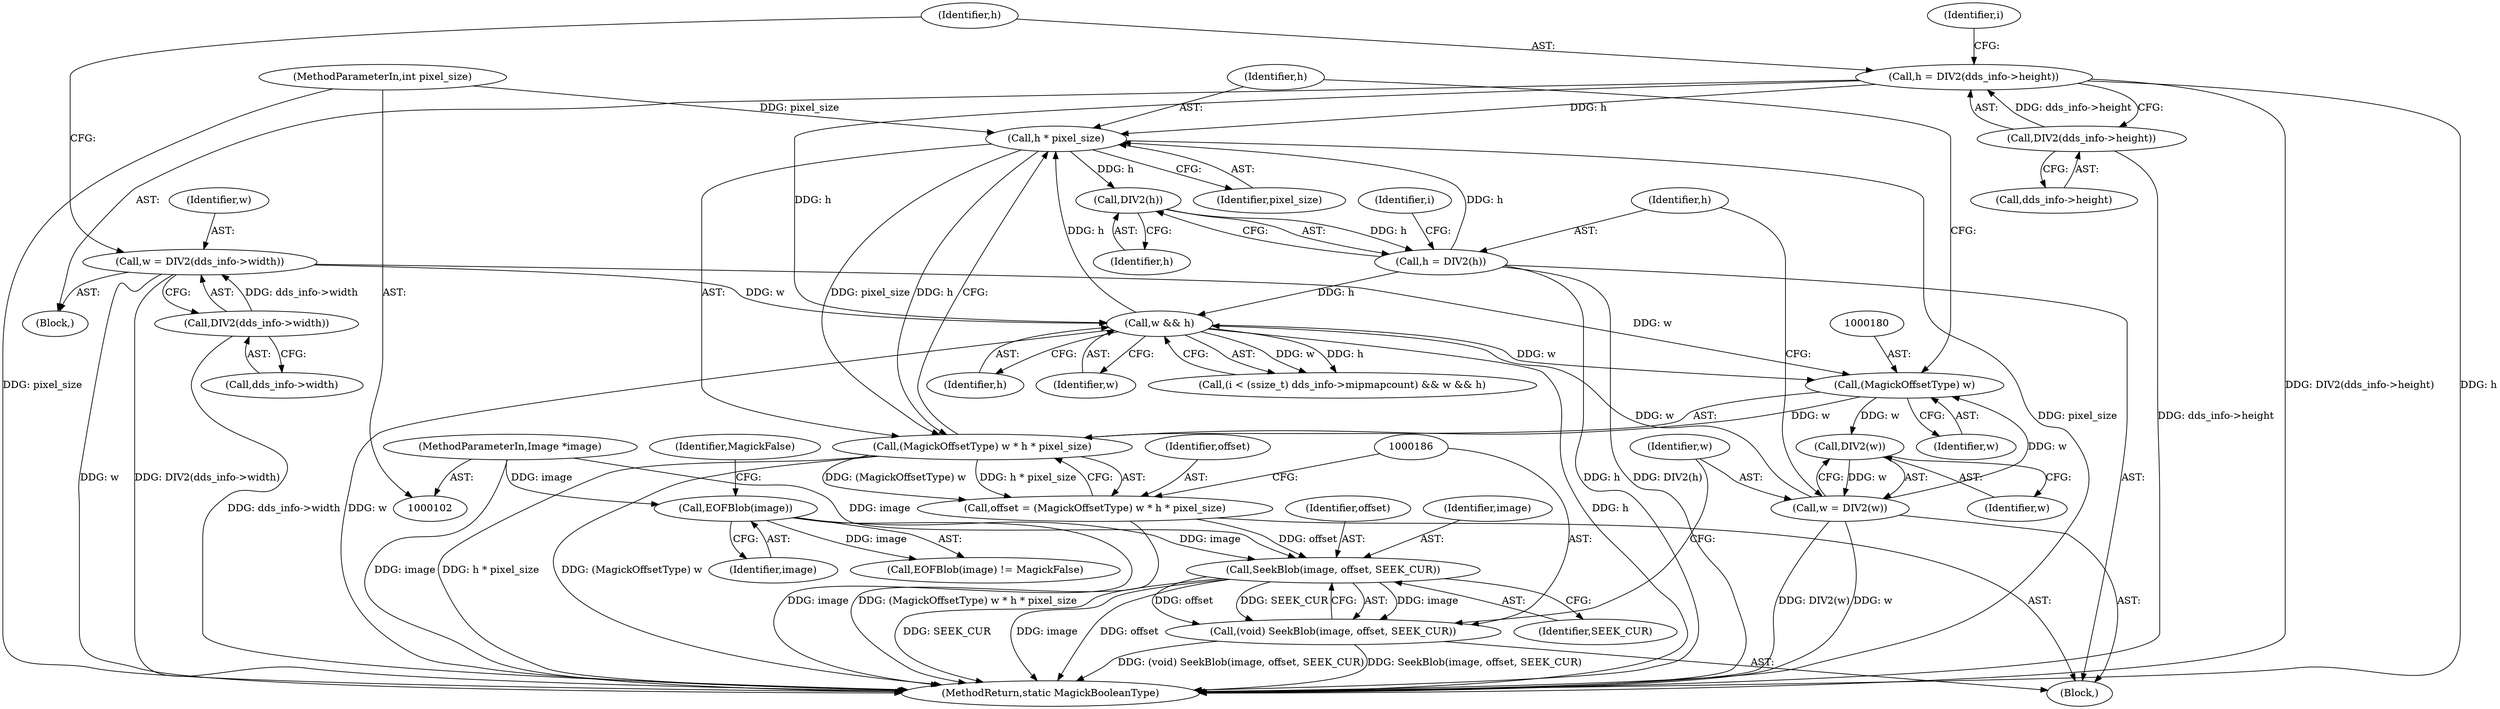 digraph "0_ImageMagick_d7325bac173492b358417a0ad49fabad44447d52_6@pointer" {
"1000187" [label="(Call,SeekBlob(image, offset, SEEK_CUR))"];
"1000133" [label="(Call,EOFBlob(image))"];
"1000103" [label="(MethodParameterIn,Image *image)"];
"1000176" [label="(Call,offset = (MagickOffsetType) w * h * pixel_size)"];
"1000178" [label="(Call,(MagickOffsetType) w * h * pixel_size)"];
"1000179" [label="(Call,(MagickOffsetType) w)"];
"1000170" [label="(Call,w && h)"];
"1000146" [label="(Call,w = DIV2(dds_info->width))"];
"1000148" [label="(Call,DIV2(dds_info->width))"];
"1000191" [label="(Call,w = DIV2(w))"];
"1000193" [label="(Call,DIV2(w))"];
"1000152" [label="(Call,h = DIV2(dds_info->height))"];
"1000154" [label="(Call,DIV2(dds_info->height))"];
"1000195" [label="(Call,h = DIV2(h))"];
"1000197" [label="(Call,DIV2(h))"];
"1000182" [label="(Call,h * pixel_size)"];
"1000105" [label="(MethodParameterIn,int pixel_size)"];
"1000185" [label="(Call,(void) SeekBlob(image, offset, SEEK_CUR))"];
"1000171" [label="(Identifier,w)"];
"1000149" [label="(Call,dds_info->width)"];
"1000176" [label="(Call,offset = (MagickOffsetType) w * h * pixel_size)"];
"1000201" [label="(MethodReturn,static MagickBooleanType)"];
"1000162" [label="(Call,(i < (ssize_t) dds_info->mipmapcount) && w && h)"];
"1000146" [label="(Call,w = DIV2(dds_info->width))"];
"1000193" [label="(Call,DIV2(w))"];
"1000147" [label="(Identifier,w)"];
"1000153" [label="(Identifier,h)"];
"1000160" [label="(Identifier,i)"];
"1000198" [label="(Identifier,h)"];
"1000184" [label="(Identifier,pixel_size)"];
"1000197" [label="(Call,DIV2(h))"];
"1000189" [label="(Identifier,offset)"];
"1000152" [label="(Call,h = DIV2(dds_info->height))"];
"1000175" [label="(Block,)"];
"1000177" [label="(Identifier,offset)"];
"1000192" [label="(Identifier,w)"];
"1000178" [label="(Call,(MagickOffsetType) w * h * pixel_size)"];
"1000195" [label="(Call,h = DIV2(h))"];
"1000194" [label="(Identifier,w)"];
"1000105" [label="(MethodParameterIn,int pixel_size)"];
"1000182" [label="(Call,h * pixel_size)"];
"1000170" [label="(Call,w && h)"];
"1000190" [label="(Identifier,SEEK_CUR)"];
"1000191" [label="(Call,w = DIV2(w))"];
"1000132" [label="(Call,EOFBlob(image) != MagickFalse)"];
"1000188" [label="(Identifier,image)"];
"1000187" [label="(Call,SeekBlob(image, offset, SEEK_CUR))"];
"1000148" [label="(Call,DIV2(dds_info->width))"];
"1000155" [label="(Call,dds_info->height)"];
"1000133" [label="(Call,EOFBlob(image))"];
"1000183" [label="(Identifier,h)"];
"1000179" [label="(Call,(MagickOffsetType) w)"];
"1000134" [label="(Identifier,image)"];
"1000154" [label="(Call,DIV2(dds_info->height))"];
"1000172" [label="(Identifier,h)"];
"1000103" [label="(MethodParameterIn,Image *image)"];
"1000135" [label="(Identifier,MagickFalse)"];
"1000196" [label="(Identifier,h)"];
"1000181" [label="(Identifier,w)"];
"1000185" [label="(Call,(void) SeekBlob(image, offset, SEEK_CUR))"];
"1000174" [label="(Identifier,i)"];
"1000130" [label="(Block,)"];
"1000187" -> "1000185"  [label="AST: "];
"1000187" -> "1000190"  [label="CFG: "];
"1000188" -> "1000187"  [label="AST: "];
"1000189" -> "1000187"  [label="AST: "];
"1000190" -> "1000187"  [label="AST: "];
"1000185" -> "1000187"  [label="CFG: "];
"1000187" -> "1000201"  [label="DDG: SEEK_CUR"];
"1000187" -> "1000201"  [label="DDG: image"];
"1000187" -> "1000201"  [label="DDG: offset"];
"1000187" -> "1000185"  [label="DDG: image"];
"1000187" -> "1000185"  [label="DDG: offset"];
"1000187" -> "1000185"  [label="DDG: SEEK_CUR"];
"1000133" -> "1000187"  [label="DDG: image"];
"1000103" -> "1000187"  [label="DDG: image"];
"1000176" -> "1000187"  [label="DDG: offset"];
"1000133" -> "1000132"  [label="AST: "];
"1000133" -> "1000134"  [label="CFG: "];
"1000134" -> "1000133"  [label="AST: "];
"1000135" -> "1000133"  [label="CFG: "];
"1000133" -> "1000201"  [label="DDG: image"];
"1000133" -> "1000132"  [label="DDG: image"];
"1000103" -> "1000133"  [label="DDG: image"];
"1000103" -> "1000102"  [label="AST: "];
"1000103" -> "1000201"  [label="DDG: image"];
"1000176" -> "1000175"  [label="AST: "];
"1000176" -> "1000178"  [label="CFG: "];
"1000177" -> "1000176"  [label="AST: "];
"1000178" -> "1000176"  [label="AST: "];
"1000186" -> "1000176"  [label="CFG: "];
"1000176" -> "1000201"  [label="DDG: (MagickOffsetType) w * h * pixel_size"];
"1000178" -> "1000176"  [label="DDG: (MagickOffsetType) w"];
"1000178" -> "1000176"  [label="DDG: h * pixel_size"];
"1000178" -> "1000182"  [label="CFG: "];
"1000179" -> "1000178"  [label="AST: "];
"1000182" -> "1000178"  [label="AST: "];
"1000178" -> "1000201"  [label="DDG: h * pixel_size"];
"1000178" -> "1000201"  [label="DDG: (MagickOffsetType) w"];
"1000179" -> "1000178"  [label="DDG: w"];
"1000182" -> "1000178"  [label="DDG: h"];
"1000182" -> "1000178"  [label="DDG: pixel_size"];
"1000179" -> "1000181"  [label="CFG: "];
"1000180" -> "1000179"  [label="AST: "];
"1000181" -> "1000179"  [label="AST: "];
"1000183" -> "1000179"  [label="CFG: "];
"1000170" -> "1000179"  [label="DDG: w"];
"1000146" -> "1000179"  [label="DDG: w"];
"1000191" -> "1000179"  [label="DDG: w"];
"1000179" -> "1000193"  [label="DDG: w"];
"1000170" -> "1000162"  [label="AST: "];
"1000170" -> "1000171"  [label="CFG: "];
"1000170" -> "1000172"  [label="CFG: "];
"1000171" -> "1000170"  [label="AST: "];
"1000172" -> "1000170"  [label="AST: "];
"1000162" -> "1000170"  [label="CFG: "];
"1000170" -> "1000201"  [label="DDG: w"];
"1000170" -> "1000201"  [label="DDG: h"];
"1000170" -> "1000162"  [label="DDG: w"];
"1000170" -> "1000162"  [label="DDG: h"];
"1000146" -> "1000170"  [label="DDG: w"];
"1000191" -> "1000170"  [label="DDG: w"];
"1000152" -> "1000170"  [label="DDG: h"];
"1000195" -> "1000170"  [label="DDG: h"];
"1000170" -> "1000182"  [label="DDG: h"];
"1000146" -> "1000130"  [label="AST: "];
"1000146" -> "1000148"  [label="CFG: "];
"1000147" -> "1000146"  [label="AST: "];
"1000148" -> "1000146"  [label="AST: "];
"1000153" -> "1000146"  [label="CFG: "];
"1000146" -> "1000201"  [label="DDG: DIV2(dds_info->width)"];
"1000146" -> "1000201"  [label="DDG: w"];
"1000148" -> "1000146"  [label="DDG: dds_info->width"];
"1000148" -> "1000149"  [label="CFG: "];
"1000149" -> "1000148"  [label="AST: "];
"1000148" -> "1000201"  [label="DDG: dds_info->width"];
"1000191" -> "1000175"  [label="AST: "];
"1000191" -> "1000193"  [label="CFG: "];
"1000192" -> "1000191"  [label="AST: "];
"1000193" -> "1000191"  [label="AST: "];
"1000196" -> "1000191"  [label="CFG: "];
"1000191" -> "1000201"  [label="DDG: DIV2(w)"];
"1000191" -> "1000201"  [label="DDG: w"];
"1000193" -> "1000191"  [label="DDG: w"];
"1000193" -> "1000194"  [label="CFG: "];
"1000194" -> "1000193"  [label="AST: "];
"1000152" -> "1000130"  [label="AST: "];
"1000152" -> "1000154"  [label="CFG: "];
"1000153" -> "1000152"  [label="AST: "];
"1000154" -> "1000152"  [label="AST: "];
"1000160" -> "1000152"  [label="CFG: "];
"1000152" -> "1000201"  [label="DDG: h"];
"1000152" -> "1000201"  [label="DDG: DIV2(dds_info->height)"];
"1000154" -> "1000152"  [label="DDG: dds_info->height"];
"1000152" -> "1000182"  [label="DDG: h"];
"1000154" -> "1000155"  [label="CFG: "];
"1000155" -> "1000154"  [label="AST: "];
"1000154" -> "1000201"  [label="DDG: dds_info->height"];
"1000195" -> "1000175"  [label="AST: "];
"1000195" -> "1000197"  [label="CFG: "];
"1000196" -> "1000195"  [label="AST: "];
"1000197" -> "1000195"  [label="AST: "];
"1000174" -> "1000195"  [label="CFG: "];
"1000195" -> "1000201"  [label="DDG: DIV2(h)"];
"1000195" -> "1000201"  [label="DDG: h"];
"1000195" -> "1000182"  [label="DDG: h"];
"1000197" -> "1000195"  [label="DDG: h"];
"1000197" -> "1000198"  [label="CFG: "];
"1000198" -> "1000197"  [label="AST: "];
"1000182" -> "1000197"  [label="DDG: h"];
"1000182" -> "1000184"  [label="CFG: "];
"1000183" -> "1000182"  [label="AST: "];
"1000184" -> "1000182"  [label="AST: "];
"1000182" -> "1000201"  [label="DDG: pixel_size"];
"1000105" -> "1000182"  [label="DDG: pixel_size"];
"1000105" -> "1000102"  [label="AST: "];
"1000105" -> "1000201"  [label="DDG: pixel_size"];
"1000185" -> "1000175"  [label="AST: "];
"1000186" -> "1000185"  [label="AST: "];
"1000192" -> "1000185"  [label="CFG: "];
"1000185" -> "1000201"  [label="DDG: (void) SeekBlob(image, offset, SEEK_CUR)"];
"1000185" -> "1000201"  [label="DDG: SeekBlob(image, offset, SEEK_CUR)"];
}
